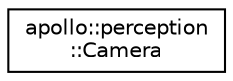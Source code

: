 digraph "Graphical Class Hierarchy"
{
  edge [fontname="Helvetica",fontsize="10",labelfontname="Helvetica",labelfontsize="10"];
  node [fontname="Helvetica",fontsize="10",shape=record];
  rankdir="LR";
  Node1 [label="apollo::perception\l::Camera",height=0.2,width=0.4,color="black", fillcolor="white", style="filled",URL="$classapollo_1_1perception_1_1Camera.html"];
}
